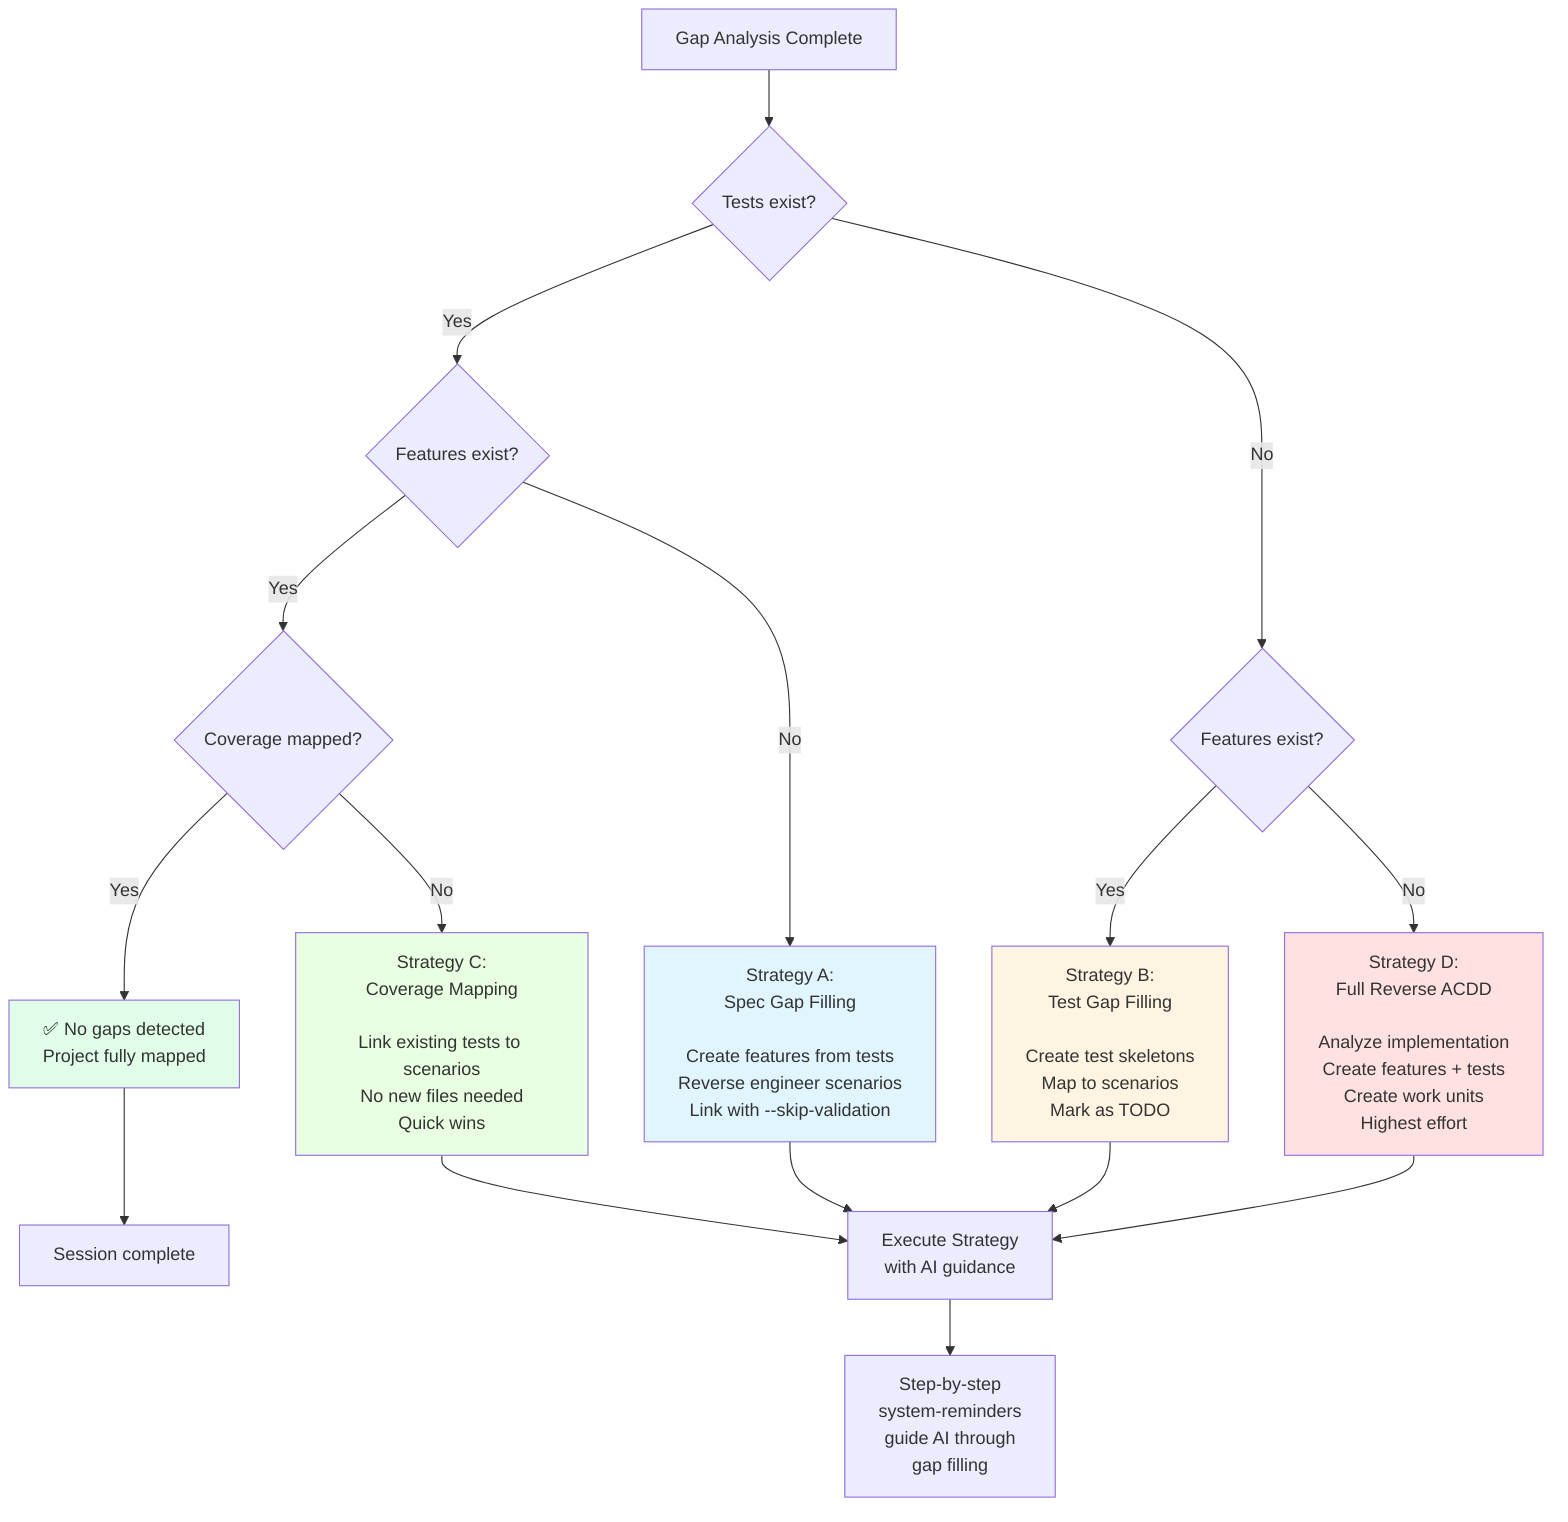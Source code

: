graph TD
    Start[Gap Analysis Complete] --> HasTests{Tests exist?}

    HasTests -->|Yes| HasFeatures{Features exist?}
    HasTests -->|No| HasFeaturesNoTests{Features exist?}

    HasFeatures -->|Yes| HasCoverage{Coverage mapped?}
    HasFeatures -->|No| StrategyA[Strategy A:<br/>Spec Gap Filling<br/><br/>Create features from tests<br/>Reverse engineer scenarios<br/>Link with --skip-validation]

    HasCoverage -->|Yes| NothingToDo[✅ No gaps detected<br/>Project fully mapped]
    HasCoverage -->|No| StrategyC[Strategy C:<br/>Coverage Mapping<br/><br/>Link existing tests to scenarios<br/>No new files needed<br/>Quick wins]

    HasFeaturesNoTests -->|Yes| StrategyB[Strategy B:<br/>Test Gap Filling<br/><br/>Create test skeletons<br/>Map to scenarios<br/>Mark as TODO]
    HasFeaturesNoTests -->|No| StrategyD[Strategy D:<br/>Full Reverse ACDD<br/><br/>Analyze implementation<br/>Create features + tests<br/>Create work units<br/>Highest effort]

    StrategyA --> Execute[Execute Strategy<br/>with AI guidance]
    StrategyB --> Execute
    StrategyC --> Execute
    StrategyD --> Execute
    NothingToDo --> Done[Session complete]

    Execute --> StepByStep[Step-by-step<br/>system-reminders<br/>guide AI through<br/>gap filling]

    style StrategyA fill:#e1f5ff
    style StrategyB fill:#fff4e1
    style StrategyC fill:#e8ffe1
    style StrategyD fill:#ffe1e1
    style NothingToDo fill:#e1ffe8